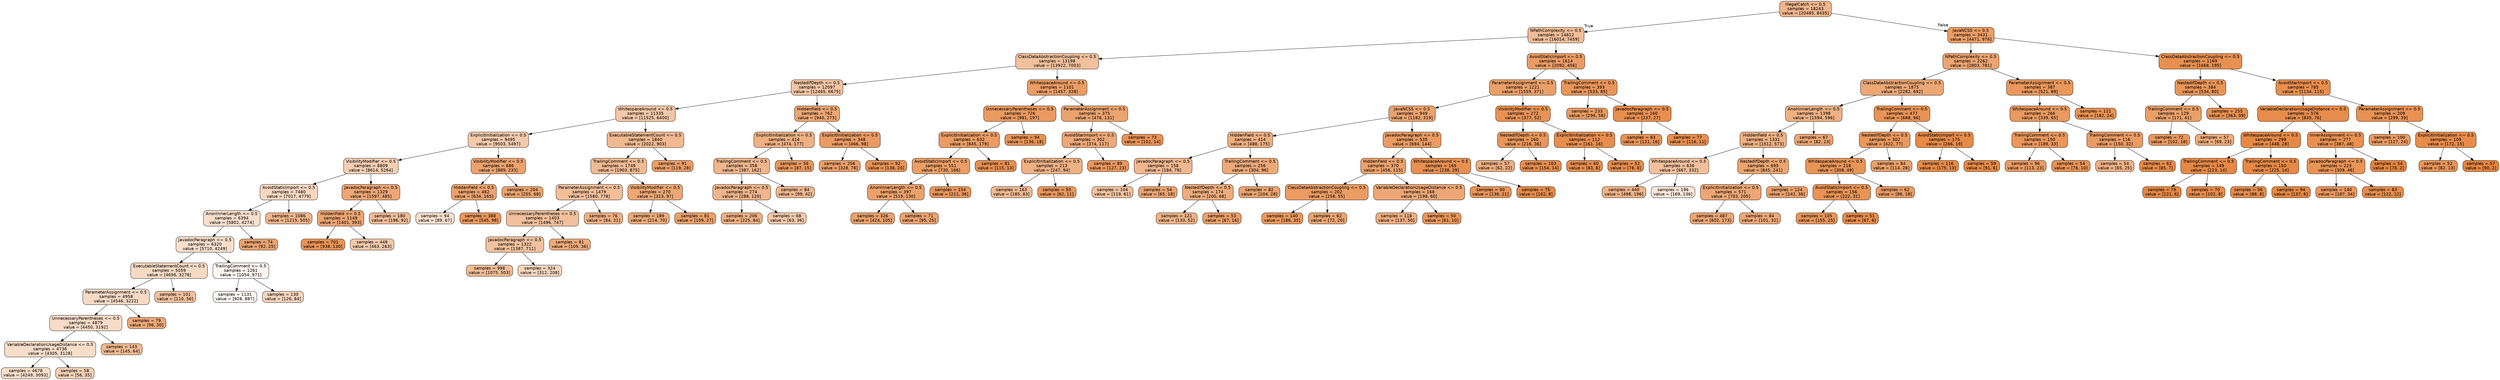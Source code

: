digraph Tree {
node [shape=box, style="filled, rounded", color="black", fontname=helvetica] ;
edge [fontname=helvetica] ;
0 [label="IllegalCatch <= 0.5\nsamples = 18243\nvalue = [20485, 8435]", fillcolor="#f0b58b"] ;
1 [label="NPathComplexity <= 0.5\nsamples = 14812\nvalue = [16014, 7459]", fillcolor="#f1bc95"] ;
0 -> 1 [labeldistance=2.5, labelangle=45, headlabel="True"] ;
2 [label="ClassDataAbstractionCoupling <= 0.5\nsamples = 13198\nvalue = [13922, 7003]", fillcolor="#f2c09d"] ;
1 -> 2 ;
3 [label="NestedIfDepth <= 0.5\nsamples = 12097\nvalue = [12465, 6675]", fillcolor="#f3c4a3"] ;
2 -> 3 ;
4 [label="WhitespaceAround <= 0.5\nsamples = 11335\nvalue = [11525, 6400]", fillcolor="#f3c7a7"] ;
3 -> 4 ;
5 [label="ExplicitInitialization <= 0.5\nsamples = 9495\nvalue = [9503, 5497]", fillcolor="#f4caac"] ;
4 -> 5 ;
6 [label="VisibilityModifier <= 0.5\nsamples = 8809\nvalue = [8614, 5264]", fillcolor="#f5ceb2"] ;
5 -> 6 ;
7 [label="AvoidStaticImport <= 0.5\nsamples = 7480\nvalue = [7017, 4779]", fillcolor="#f7d7c0"] ;
6 -> 7 ;
8 [label="AnonInnerLength <= 0.5\nsamples = 6394\nvalue = [5802, 4274]", fillcolor="#f8decb"] ;
7 -> 8 ;
9 [label="JavadocParagraph <= 0.5\nsamples = 6320\nvalue = [5710, 4249]", fillcolor="#f8dfcc"] ;
8 -> 9 ;
10 [label="ExecutableStatementCount <= 0.5\nsamples = 5059\nvalue = [4656, 3278]", fillcolor="#f7dac4"] ;
9 -> 10 ;
11 [label="ParameterAssignment <= 0.5\nsamples = 4958\nvalue = [4546, 3222]", fillcolor="#f7dac5"] ;
10 -> 11 ;
12 [label="UnnecessaryParentheses <= 0.5\nsamples = 4879\nvalue = [4450, 3192]", fillcolor="#f8dbc7"] ;
11 -> 12 ;
13 [label="VariableDeclarationUsageDistance <= 0.5\nsamples = 4736\nvalue = [4305, 3128]", fillcolor="#f8ddc9"] ;
12 -> 13 ;
14 [label="samples = 4678\nvalue = [4249, 3093]", fillcolor="#f8ddc9"] ;
13 -> 14 ;
15 [label="samples = 58\nvalue = [56, 35]", fillcolor="#f5d0b5"] ;
13 -> 15 ;
16 [label="samples = 143\nvalue = [145, 64]", fillcolor="#f0b990"] ;
12 -> 16 ;
17 [label="samples = 79\nvalue = [96, 30]", fillcolor="#eda877"] ;
11 -> 17 ;
18 [label="samples = 101\nvalue = [110, 56]", fillcolor="#f2c19e"] ;
10 -> 18 ;
19 [label="TrailingComment <= 0.5\nsamples = 1261\nvalue = [1054, 971]", fillcolor="#fdf5ef"] ;
9 -> 19 ;
20 [label="samples = 1131\nvalue = [928, 887]", fillcolor="#fef9f6"] ;
19 -> 20 ;
21 [label="samples = 130\nvalue = [126, 84]", fillcolor="#f6d5bd"] ;
19 -> 21 ;
22 [label="samples = 74\nvalue = [92, 25]", fillcolor="#eca36f"] ;
8 -> 22 ;
23 [label="samples = 1086\nvalue = [1215, 505]", fillcolor="#f0b58b"] ;
7 -> 23 ;
24 [label="JavadocParagraph <= 0.5\nsamples = 1329\nvalue = [1597, 485]", fillcolor="#eda775"] ;
6 -> 24 ;
25 [label="HiddenField <= 0.5\nsamples = 1149\nvalue = [1401, 393]", fillcolor="#eca471"] ;
24 -> 25 ;
26 [label="samples = 701\nvalue = [938, 130]", fillcolor="#e99254"] ;
25 -> 26 ;
27 [label="samples = 448\nvalue = [463, 263]", fillcolor="#f4c9a9"] ;
25 -> 27 ;
28 [label="samples = 180\nvalue = [196, 92]", fillcolor="#f1bc96"] ;
24 -> 28 ;
29 [label="VisibilityModifier <= 0.5\nsamples = 686\nvalue = [889, 233]", fillcolor="#eca26d"] ;
5 -> 29 ;
30 [label="HiddenField <= 0.5\nsamples = 482\nvalue = [634, 165]", fillcolor="#eca26d"] ;
29 -> 30 ;
31 [label="samples = 94\nvalue = [89, 67]", fillcolor="#f9e0ce"] ;
30 -> 31 ;
32 [label="samples = 388\nvalue = [545, 98]", fillcolor="#ea985d"] ;
30 -> 32 ;
33 [label="samples = 204\nvalue = [255, 68]", fillcolor="#eca36e"] ;
29 -> 33 ;
34 [label="ExecutableStatementCount <= 0.5\nsamples = 1840\nvalue = [2022, 903]", fillcolor="#f1b991"] ;
4 -> 34 ;
35 [label="TrailingComment <= 0.5\nsamples = 1749\nvalue = [1903, 875]", fillcolor="#f1bb94"] ;
34 -> 35 ;
36 [label="ParameterAssignment <= 0.5\nsamples = 1479\nvalue = [1580, 778]", fillcolor="#f2bf9a"] ;
35 -> 36 ;
37 [label="UnnecessaryParentheses <= 0.5\nsamples = 1403\nvalue = [1496, 747]", fillcolor="#f2c09c"] ;
36 -> 37 ;
38 [label="JavadocParagraph <= 0.5\nsamples = 1322\nvalue = [1387, 711]", fillcolor="#f2c29e"] ;
37 -> 38 ;
39 [label="samples = 998\nvalue = [1075, 503]", fillcolor="#f1bc96"] ;
38 -> 39 ;
40 [label="samples = 324\nvalue = [312, 208]", fillcolor="#f6d5bd"] ;
38 -> 40 ;
41 [label="samples = 81\nvalue = [109, 36]", fillcolor="#eeab7a"] ;
37 -> 41 ;
42 [label="samples = 76\nvalue = [84, 31]", fillcolor="#efb082"] ;
36 -> 42 ;
43 [label="VisibilityModifier <= 0.5\nsamples = 270\nvalue = [323, 97]", fillcolor="#eda774"] ;
35 -> 43 ;
44 [label="samples = 189\nvalue = [214, 70]", fillcolor="#eeaa7a"] ;
43 -> 44 ;
45 [label="samples = 81\nvalue = [109, 27]", fillcolor="#eba06a"] ;
43 -> 45 ;
46 [label="samples = 91\nvalue = [119, 28]", fillcolor="#eb9f68"] ;
34 -> 46 ;
47 [label="HiddenField <= 0.5\nsamples = 762\nvalue = [940, 275]", fillcolor="#eda673"] ;
3 -> 47 ;
48 [label="ExplicitInitialization <= 0.5\nsamples = 414\nvalue = [474, 177]", fillcolor="#efb083"] ;
47 -> 48 ;
49 [label="TrailingComment <= 0.5\nsamples = 358\nvalue = [387, 162]", fillcolor="#f0b68c"] ;
48 -> 49 ;
50 [label="JavadocParagraph <= 0.5\nsamples = 274\nvalue = [288, 120]", fillcolor="#f0b58b"] ;
49 -> 50 ;
51 [label="samples = 206\nvalue = [225, 84]", fillcolor="#efb083"] ;
50 -> 51 ;
52 [label="samples = 68\nvalue = [63, 36]", fillcolor="#f4c9aa"] ;
50 -> 52 ;
53 [label="samples = 84\nvalue = [99, 42]", fillcolor="#f0b68d"] ;
49 -> 53 ;
54 [label="samples = 56\nvalue = [87, 15]", fillcolor="#e9975b"] ;
48 -> 54 ;
55 [label="ExplicitInitialization <= 0.5\nsamples = 348\nvalue = [466, 98]", fillcolor="#ea9b63"] ;
47 -> 55 ;
56 [label="samples = 256\nvalue = [328, 78]", fillcolor="#eb9f68"] ;
55 -> 56 ;
57 [label="samples = 92\nvalue = [138, 20]", fillcolor="#e99356"] ;
55 -> 57 ;
58 [label="WhitespaceAround <= 0.5\nsamples = 1101\nvalue = [1457, 328]", fillcolor="#eb9d66"] ;
2 -> 58 ;
59 [label="UnnecessaryParentheses <= 0.5\nsamples = 726\nvalue = [981, 197]", fillcolor="#ea9a61"] ;
58 -> 59 ;
60 [label="ExplicitInitialization <= 0.5\nsamples = 632\nvalue = [845, 179]", fillcolor="#eb9c63"] ;
59 -> 60 ;
61 [label="AvoidStaticImport <= 0.5\nsamples = 551\nvalue = [730, 166]", fillcolor="#eb9e66"] ;
60 -> 61 ;
62 [label="AnonInnerLength <= 0.5\nsamples = 397\nvalue = [519, 130]", fillcolor="#eca16b"] ;
61 -> 62 ;
63 [label="samples = 326\nvalue = [424, 105]", fillcolor="#eba06a"] ;
62 -> 63 ;
64 [label="samples = 71\nvalue = [95, 25]", fillcolor="#eca26d"] ;
62 -> 64 ;
65 [label="samples = 154\nvalue = [211, 36]", fillcolor="#e9965b"] ;
61 -> 65 ;
66 [label="samples = 81\nvalue = [115, 13]", fillcolor="#e88f4f"] ;
60 -> 66 ;
67 [label="samples = 94\nvalue = [136, 18]", fillcolor="#e89253"] ;
59 -> 67 ;
68 [label="ParameterAssignment <= 0.5\nsamples = 375\nvalue = [476, 131]", fillcolor="#eca46f"] ;
58 -> 68 ;
69 [label="AvoidStarImport <= 0.5\nsamples = 302\nvalue = [374, 117]", fillcolor="#eda877"] ;
68 -> 69 ;
70 [label="ExplicitInitialization <= 0.5\nsamples = 213\nvalue = [247, 94]", fillcolor="#efb184"] ;
69 -> 70 ;
71 [label="samples = 163\nvalue = [185, 83]", fillcolor="#f1ba92"] ;
70 -> 71 ;
72 [label="samples = 50\nvalue = [62, 11]", fillcolor="#ea975c"] ;
70 -> 72 ;
73 [label="samples = 89\nvalue = [127, 23]", fillcolor="#ea985d"] ;
69 -> 73 ;
74 [label="samples = 73\nvalue = [102, 14]", fillcolor="#e99254"] ;
68 -> 74 ;
75 [label="AvoidStaticImport <= 0.5\nsamples = 1614\nvalue = [2092, 456]", fillcolor="#eb9c64"] ;
1 -> 75 ;
76 [label="ParameterAssignment <= 0.5\nsamples = 1221\nvalue = [1559, 371]", fillcolor="#eb9f68"] ;
75 -> 76 ;
77 [label="JavaNCSS <= 0.5\nsamples = 949\nvalue = [1182, 319]", fillcolor="#eca36e"] ;
76 -> 77 ;
78 [label="HiddenField <= 0.5\nsamples = 414\nvalue = [488, 175]", fillcolor="#eeae80"] ;
77 -> 78 ;
79 [label="JavadocParagraph <= 0.5\nsamples = 158\nvalue = [184, 79]", fillcolor="#f0b78e"] ;
78 -> 79 ;
80 [label="samples = 104\nvalue = [119, 61]", fillcolor="#f2c29e"] ;
79 -> 80 ;
81 [label="samples = 54\nvalue = [65, 18]", fillcolor="#eca470"] ;
79 -> 81 ;
82 [label="TrailingComment <= 0.5\nsamples = 256\nvalue = [304, 96]", fillcolor="#eda978"] ;
78 -> 82 ;
83 [label="NestedIfDepth <= 0.5\nsamples = 174\nvalue = [200, 68]", fillcolor="#eeac7c"] ;
82 -> 83 ;
84 [label="samples = 121\nvalue = [133, 52]", fillcolor="#efb286"] ;
83 -> 84 ;
85 [label="samples = 53\nvalue = [67, 16]", fillcolor="#eb9f68"] ;
83 -> 85 ;
86 [label="samples = 82\nvalue = [104, 28]", fillcolor="#eca36e"] ;
82 -> 86 ;
87 [label="JavadocParagraph <= 0.5\nsamples = 535\nvalue = [694, 144]", fillcolor="#ea9b62"] ;
77 -> 87 ;
88 [label="HiddenField <= 0.5\nsamples = 370\nvalue = [456, 115]", fillcolor="#eca16b"] ;
87 -> 88 ;
89 [label="ClassDataAbstractionCoupling <= 0.5\nsamples = 202\nvalue = [258, 55]", fillcolor="#eb9c63"] ;
88 -> 89 ;
90 [label="samples = 140\nvalue = [186, 35]", fillcolor="#ea995e"] ;
89 -> 90 ;
91 [label="samples = 62\nvalue = [72, 20]", fillcolor="#eca470"] ;
89 -> 91 ;
92 [label="VariableDeclarationUsageDistance <= 0.5\nsamples = 168\nvalue = [198, 60]", fillcolor="#eda775"] ;
88 -> 92 ;
93 [label="samples = 118\nvalue = [137, 50]", fillcolor="#eeaf81"] ;
92 -> 93 ;
94 [label="samples = 50\nvalue = [61, 10]", fillcolor="#e99659"] ;
92 -> 94 ;
95 [label="WhitespaceAround <= 0.5\nsamples = 165\nvalue = [238, 29]", fillcolor="#e89051"] ;
87 -> 95 ;
96 [label="samples = 90\nvalue = [136, 21]", fillcolor="#e99458"] ;
95 -> 96 ;
97 [label="samples = 75\nvalue = [102, 8]", fillcolor="#e78b49"] ;
95 -> 97 ;
98 [label="VisibilityModifier <= 0.5\nsamples = 272\nvalue = [377, 52]", fillcolor="#e99254"] ;
76 -> 98 ;
99 [label="NestedIfDepth <= 0.5\nsamples = 160\nvalue = [216, 36]", fillcolor="#e9965a"] ;
98 -> 99 ;
100 [label="samples = 57\nvalue = [62, 22]", fillcolor="#eeae7f"] ;
99 -> 100 ;
101 [label="samples = 103\nvalue = [154, 14]", fillcolor="#e78c4b"] ;
99 -> 101 ;
102 [label="ExplicitInitialization <= 0.5\nsamples = 112\nvalue = [161, 16]", fillcolor="#e88e4d"] ;
98 -> 102 ;
103 [label="samples = 60\nvalue = [83, 8]", fillcolor="#e88d4c"] ;
102 -> 103 ;
104 [label="samples = 52\nvalue = [78, 8]", fillcolor="#e88e4d"] ;
102 -> 104 ;
105 [label="TrailingComment <= 0.5\nsamples = 393\nvalue = [533, 85]", fillcolor="#e99559"] ;
75 -> 105 ;
106 [label="samples = 233\nvalue = [296, 58]", fillcolor="#ea9a60"] ;
105 -> 106 ;
107 [label="JavadocParagraph <= 0.5\nsamples = 160\nvalue = [237, 27]", fillcolor="#e88f50"] ;
105 -> 107 ;
108 [label="samples = 83\nvalue = [121, 16]", fillcolor="#e89253"] ;
107 -> 108 ;
109 [label="samples = 77\nvalue = [116, 11]", fillcolor="#e78d4c"] ;
107 -> 109 ;
110 [label="JavaNCSS <= 0.5\nsamples = 3431\nvalue = [4471, 976]", fillcolor="#eb9d64"] ;
0 -> 110 [labeldistance=2.5, labelangle=-45, headlabel="False"] ;
111 [label="NPathComplexity <= 0.5\nsamples = 2262\nvalue = [2803, 781]", fillcolor="#eca470"] ;
110 -> 111 ;
112 [label="ClassDataAbstractionCoupling <= 0.5\nsamples = 1875\nvalue = [2282, 692]", fillcolor="#eda775"] ;
111 -> 112 ;
113 [label="AnonInnerLength <= 0.5\nsamples = 1398\nvalue = [1594, 596]", fillcolor="#efb083"] ;
112 -> 113 ;
114 [label="HiddenField <= 0.5\nsamples = 1331\nvalue = [1512, 573]", fillcolor="#efb184"] ;
113 -> 114 ;
115 [label="WhitespaceAround <= 0.5\nsamples = 636\nvalue = [667, 332]", fillcolor="#f2c09c"] ;
114 -> 115 ;
116 [label="samples = 440\nvalue = [498, 196]", fillcolor="#efb387"] ;
115 -> 116 ;
117 [label="samples = 196\nvalue = [169, 136]", fillcolor="#fae6d8"] ;
115 -> 117 ;
118 [label="NestedIfDepth <= 0.5\nsamples = 695\nvalue = [845, 241]", fillcolor="#eca571"] ;
114 -> 118 ;
119 [label="ExplicitInitialization <= 0.5\nsamples = 571\nvalue = [703, 205]", fillcolor="#eda673"] ;
118 -> 119 ;
120 [label="samples = 487\nvalue = [602, 173]", fillcolor="#eca572"] ;
119 -> 120 ;
121 [label="samples = 84\nvalue = [101, 32]", fillcolor="#eda978"] ;
119 -> 121 ;
122 [label="samples = 124\nvalue = [142, 36]", fillcolor="#eca16b"] ;
118 -> 122 ;
123 [label="samples = 67\nvalue = [82, 23]", fillcolor="#eca471"] ;
113 -> 123 ;
124 [label="TrailingComment <= 0.5\nsamples = 477\nvalue = [688, 96]", fillcolor="#e99355"] ;
112 -> 124 ;
125 [label="NestedIfDepth <= 0.5\nsamples = 302\nvalue = [422, 77]", fillcolor="#ea985d"] ;
124 -> 125 ;
126 [label="WhitespaceAround <= 0.5\nsamples = 218\nvalue = [308, 49]", fillcolor="#e99558"] ;
125 -> 126 ;
127 [label="AvoidStaticImport <= 0.5\nsamples = 156\nvalue = [222, 31]", fillcolor="#e99355"] ;
126 -> 127 ;
128 [label="samples = 105\nvalue = [155, 25]", fillcolor="#e99559"] ;
127 -> 128 ;
129 [label="samples = 51\nvalue = [67, 6]", fillcolor="#e78c4b"] ;
127 -> 129 ;
130 [label="samples = 62\nvalue = [86, 18]", fillcolor="#ea9b62"] ;
126 -> 130 ;
131 [label="samples = 84\nvalue = [114, 28]", fillcolor="#eba06a"] ;
125 -> 131 ;
132 [label="AvoidStaticImport <= 0.5\nsamples = 175\nvalue = [266, 19]", fillcolor="#e78a47"] ;
124 -> 132 ;
133 [label="samples = 116\nvalue = [175, 13]", fillcolor="#e78a48"] ;
132 -> 133 ;
134 [label="samples = 59\nvalue = [91, 6]", fillcolor="#e78946"] ;
132 -> 134 ;
135 [label="ParameterAssignment <= 0.5\nsamples = 387\nvalue = [521, 89]", fillcolor="#e9975b"] ;
111 -> 135 ;
136 [label="WhitespaceAround <= 0.5\nsamples = 266\nvalue = [339, 65]", fillcolor="#ea995f"] ;
135 -> 136 ;
137 [label="TrailingComment <= 0.5\nsamples = 150\nvalue = [189, 33]", fillcolor="#ea975c"] ;
136 -> 137 ;
138 [label="samples = 96\nvalue = [113, 23]", fillcolor="#ea9b61"] ;
137 -> 138 ;
139 [label="samples = 54\nvalue = [76, 10]", fillcolor="#e89253"] ;
137 -> 139 ;
140 [label="TrailingComment <= 0.5\nsamples = 116\nvalue = [150, 32]", fillcolor="#eb9c63"] ;
136 -> 140 ;
141 [label="samples = 54\nvalue = [65, 25]", fillcolor="#efb185"] ;
140 -> 141 ;
142 [label="samples = 62\nvalue = [85, 7]", fillcolor="#e78b49"] ;
140 -> 142 ;
143 [label="samples = 121\nvalue = [182, 24]", fillcolor="#e89253"] ;
135 -> 143 ;
144 [label="ClassDataAbstractionCoupling <= 0.5\nsamples = 1169\nvalue = [1668, 195]", fillcolor="#e89050"] ;
110 -> 144 ;
145 [label="NestedIfDepth <= 0.5\nsamples = 384\nvalue = [534, 80]", fillcolor="#e99457"] ;
144 -> 145 ;
146 [label="TrailingComment <= 0.5\nsamples = 129\nvalue = [171, 41]", fillcolor="#eb9f68"] ;
145 -> 146 ;
147 [label="samples = 72\nvalue = [102, 18]", fillcolor="#ea975c"] ;
146 -> 147 ;
148 [label="samples = 57\nvalue = [69, 23]", fillcolor="#eeab7b"] ;
146 -> 148 ;
149 [label="samples = 255\nvalue = [363, 39]", fillcolor="#e88f4e"] ;
145 -> 149 ;
150 [label="AvoidStarImport <= 0.5\nsamples = 785\nvalue = [1134, 115]", fillcolor="#e88e4d"] ;
144 -> 150 ;
151 [label="VariableDeclarationUsageDistance <= 0.5\nsamples = 576\nvalue = [835, 76]", fillcolor="#e78c4b"] ;
150 -> 151 ;
152 [label="WhitespaceAround <= 0.5\nsamples = 299\nvalue = [448, 28]", fillcolor="#e78945"] ;
151 -> 152 ;
153 [label="TrailingComment <= 0.5\nsamples = 149\nvalue = [223, 14]", fillcolor="#e78945"] ;
152 -> 153 ;
154 [label="samples = 79\nvalue = [121, 6]", fillcolor="#e68743"] ;
153 -> 154 ;
155 [label="samples = 70\nvalue = [102, 8]", fillcolor="#e78b49"] ;
153 -> 155 ;
156 [label="TrailingComment <= 0.5\nsamples = 150\nvalue = [225, 14]", fillcolor="#e78945"] ;
152 -> 156 ;
157 [label="samples = 56\nvalue = [88, 8]", fillcolor="#e78c4b"] ;
156 -> 157 ;
158 [label="samples = 94\nvalue = [137, 6]", fillcolor="#e68742"] ;
156 -> 158 ;
159 [label="InnerAssignment <= 0.5\nsamples = 277\nvalue = [387, 48]", fillcolor="#e89152"] ;
151 -> 159 ;
160 [label="JavadocParagraph <= 0.5\nsamples = 223\nvalue = [309, 46]", fillcolor="#e99456"] ;
159 -> 160 ;
161 [label="samples = 140\nvalue = [187, 34]", fillcolor="#ea985d"] ;
160 -> 161 ;
162 [label="samples = 83\nvalue = [122, 12]", fillcolor="#e88d4c"] ;
160 -> 162 ;
163 [label="samples = 54\nvalue = [78, 2]", fillcolor="#e6843e"] ;
159 -> 163 ;
164 [label="ParameterAssignment <= 0.5\nsamples = 209\nvalue = [299, 39]", fillcolor="#e89153"] ;
150 -> 164 ;
165 [label="samples = 100\nvalue = [127, 24]", fillcolor="#ea995e"] ;
164 -> 165 ;
166 [label="ExplicitInitialization <= 0.5\nsamples = 109\nvalue = [172, 15]", fillcolor="#e78c4a"] ;
164 -> 166 ;
167 [label="samples = 52\nvalue = [82, 13]", fillcolor="#e99558"] ;
166 -> 167 ;
168 [label="samples = 57\nvalue = [90, 2]", fillcolor="#e6843d"] ;
166 -> 168 ;
}
